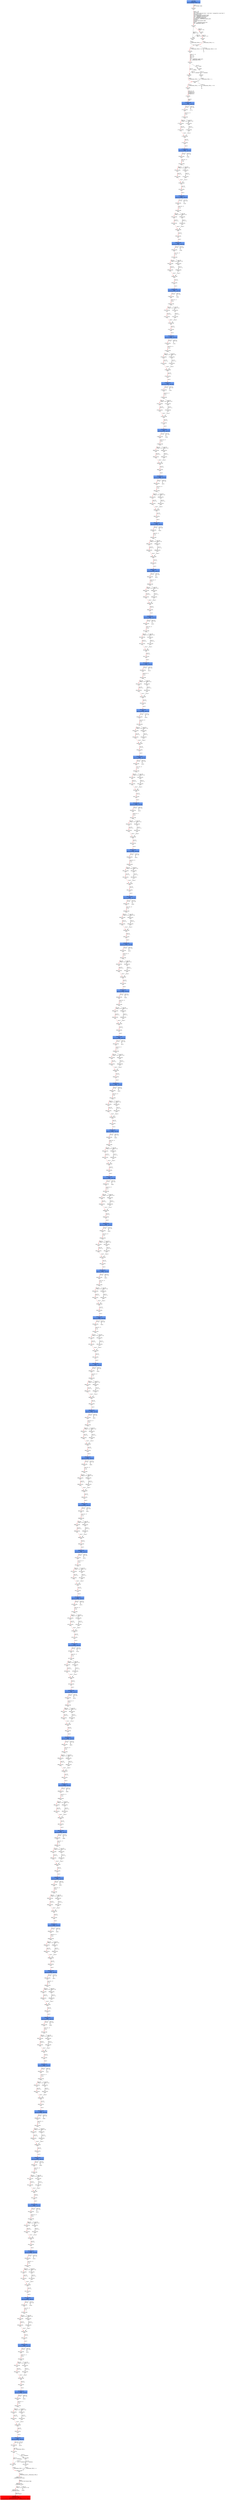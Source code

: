 digraph ARG {
node [style="filled" shape="box" color="white"]
0 [fillcolor="cornflowerblue" label="0 @ N20\nmain entry\nAbstractionState: ABS0: true\n" id="0"]
44 [label="44 @ N61\nmain\n" id="44"]
45 [label="45 @ N24\nmain\n" id="45"]
50 [label="50 @ N26\nmain\n" id="50"]
53 [label="53 @ N28\nmain\n" id="53"]
54 [label="54 @ N29\nmain\n" id="54"]
56 [label="56 @ N35\nmain\n" id="56"]
61 [label="61 @ N38\nmain\n" id="61"]
64 [label="64 @ N39\nmain\n" id="64"]
65 [label="65 @ N40\nmain\n" id="65"]
67 [label="67 @ N43\nmain\n" id="67"]
37769 [fillcolor="cornflowerblue" label="37769 @ N44\nmain\nAbstractionState: ABS2553\n" id="37769"]
37770 [label="37770 @ N45\nmain\n" id="37770"]
37789 [label="37789 @ N48\nmain\n" id="37789"]
37791 [label="37791 @ N50\nmain\n" id="37791"]
37792 [label="37792 @ N52\nmain\n" id="37792"]
37796 [label="37796 @ N49\nmain\n" id="37796"]
37797 [label="37797 @ N54\nmain\n" id="37797"]
37799 [fillcolor="cornflowerblue" label="37799 @ N44\nmain\nAbstractionState: ABS2555\n" id="37799"]
37800 [label="37800 @ N45\nmain\n" id="37800"]
37819 [label="37819 @ N48\nmain\n" id="37819"]
37821 [label="37821 @ N50\nmain\n" id="37821"]
37822 [label="37822 @ N52\nmain\n" id="37822"]
37826 [label="37826 @ N49\nmain\n" id="37826"]
37827 [label="37827 @ N54\nmain\n" id="37827"]
37829 [fillcolor="cornflowerblue" label="37829 @ N44\nmain\nAbstractionState: ABS2557\n" id="37829"]
37830 [label="37830 @ N45\nmain\n" id="37830"]
37849 [label="37849 @ N48\nmain\n" id="37849"]
37851 [label="37851 @ N50\nmain\n" id="37851"]
37852 [label="37852 @ N52\nmain\n" id="37852"]
37856 [label="37856 @ N49\nmain\n" id="37856"]
37857 [label="37857 @ N54\nmain\n" id="37857"]
37859 [fillcolor="cornflowerblue" label="37859 @ N44\nmain\nAbstractionState: ABS2559\n" id="37859"]
37860 [label="37860 @ N45\nmain\n" id="37860"]
37879 [label="37879 @ N48\nmain\n" id="37879"]
37881 [label="37881 @ N50\nmain\n" id="37881"]
37882 [label="37882 @ N52\nmain\n" id="37882"]
37886 [label="37886 @ N49\nmain\n" id="37886"]
37887 [label="37887 @ N54\nmain\n" id="37887"]
37889 [fillcolor="cornflowerblue" label="37889 @ N44\nmain\nAbstractionState: ABS2561\n" id="37889"]
37890 [label="37890 @ N45\nmain\n" id="37890"]
37909 [label="37909 @ N48\nmain\n" id="37909"]
37911 [label="37911 @ N50\nmain\n" id="37911"]
37912 [label="37912 @ N52\nmain\n" id="37912"]
37916 [label="37916 @ N49\nmain\n" id="37916"]
37917 [label="37917 @ N54\nmain\n" id="37917"]
37919 [fillcolor="cornflowerblue" label="37919 @ N44\nmain\nAbstractionState: ABS2563\n" id="37919"]
37920 [label="37920 @ N45\nmain\n" id="37920"]
37939 [label="37939 @ N48\nmain\n" id="37939"]
37941 [label="37941 @ N50\nmain\n" id="37941"]
37942 [label="37942 @ N52\nmain\n" id="37942"]
37946 [label="37946 @ N49\nmain\n" id="37946"]
37947 [label="37947 @ N54\nmain\n" id="37947"]
37949 [fillcolor="cornflowerblue" label="37949 @ N44\nmain\nAbstractionState: ABS2565\n" id="37949"]
37950 [label="37950 @ N45\nmain\n" id="37950"]
37969 [label="37969 @ N48\nmain\n" id="37969"]
37971 [label="37971 @ N50\nmain\n" id="37971"]
37972 [label="37972 @ N52\nmain\n" id="37972"]
37976 [label="37976 @ N49\nmain\n" id="37976"]
37977 [label="37977 @ N54\nmain\n" id="37977"]
37979 [fillcolor="cornflowerblue" label="37979 @ N44\nmain\nAbstractionState: ABS2567\n" id="37979"]
37980 [label="37980 @ N45\nmain\n" id="37980"]
37999 [label="37999 @ N48\nmain\n" id="37999"]
38001 [label="38001 @ N50\nmain\n" id="38001"]
38002 [label="38002 @ N52\nmain\n" id="38002"]
38006 [label="38006 @ N49\nmain\n" id="38006"]
38007 [label="38007 @ N54\nmain\n" id="38007"]
38009 [fillcolor="cornflowerblue" label="38009 @ N44\nmain\nAbstractionState: ABS2569\n" id="38009"]
38010 [label="38010 @ N45\nmain\n" id="38010"]
38029 [label="38029 @ N48\nmain\n" id="38029"]
38031 [label="38031 @ N50\nmain\n" id="38031"]
38032 [label="38032 @ N52\nmain\n" id="38032"]
38036 [label="38036 @ N49\nmain\n" id="38036"]
38037 [label="38037 @ N54\nmain\n" id="38037"]
38039 [fillcolor="cornflowerblue" label="38039 @ N44\nmain\nAbstractionState: ABS2571\n" id="38039"]
38040 [label="38040 @ N45\nmain\n" id="38040"]
38059 [label="38059 @ N48\nmain\n" id="38059"]
38061 [label="38061 @ N50\nmain\n" id="38061"]
38062 [label="38062 @ N52\nmain\n" id="38062"]
38066 [label="38066 @ N49\nmain\n" id="38066"]
38067 [label="38067 @ N54\nmain\n" id="38067"]
38069 [fillcolor="cornflowerblue" label="38069 @ N44\nmain\nAbstractionState: ABS2573\n" id="38069"]
38070 [label="38070 @ N45\nmain\n" id="38070"]
38089 [label="38089 @ N48\nmain\n" id="38089"]
38091 [label="38091 @ N50\nmain\n" id="38091"]
38092 [label="38092 @ N52\nmain\n" id="38092"]
38096 [label="38096 @ N49\nmain\n" id="38096"]
38097 [label="38097 @ N54\nmain\n" id="38097"]
38099 [fillcolor="cornflowerblue" label="38099 @ N44\nmain\nAbstractionState: ABS2575\n" id="38099"]
38100 [label="38100 @ N45\nmain\n" id="38100"]
38119 [label="38119 @ N48\nmain\n" id="38119"]
38121 [label="38121 @ N50\nmain\n" id="38121"]
38122 [label="38122 @ N52\nmain\n" id="38122"]
38126 [label="38126 @ N49\nmain\n" id="38126"]
38127 [label="38127 @ N54\nmain\n" id="38127"]
38129 [fillcolor="cornflowerblue" label="38129 @ N44\nmain\nAbstractionState: ABS2577\n" id="38129"]
38130 [label="38130 @ N45\nmain\n" id="38130"]
38149 [label="38149 @ N48\nmain\n" id="38149"]
38151 [label="38151 @ N50\nmain\n" id="38151"]
38152 [label="38152 @ N52\nmain\n" id="38152"]
38156 [label="38156 @ N49\nmain\n" id="38156"]
38157 [label="38157 @ N54\nmain\n" id="38157"]
38159 [fillcolor="cornflowerblue" label="38159 @ N44\nmain\nAbstractionState: ABS2579\n" id="38159"]
38160 [label="38160 @ N45\nmain\n" id="38160"]
38179 [label="38179 @ N48\nmain\n" id="38179"]
38181 [label="38181 @ N50\nmain\n" id="38181"]
38182 [label="38182 @ N52\nmain\n" id="38182"]
38186 [label="38186 @ N49\nmain\n" id="38186"]
38187 [label="38187 @ N54\nmain\n" id="38187"]
38189 [fillcolor="cornflowerblue" label="38189 @ N44\nmain\nAbstractionState: ABS2581\n" id="38189"]
38190 [label="38190 @ N45\nmain\n" id="38190"]
38209 [label="38209 @ N48\nmain\n" id="38209"]
38211 [label="38211 @ N50\nmain\n" id="38211"]
38212 [label="38212 @ N52\nmain\n" id="38212"]
38216 [label="38216 @ N49\nmain\n" id="38216"]
38217 [label="38217 @ N54\nmain\n" id="38217"]
38219 [fillcolor="cornflowerblue" label="38219 @ N44\nmain\nAbstractionState: ABS2583\n" id="38219"]
38220 [label="38220 @ N45\nmain\n" id="38220"]
38239 [label="38239 @ N48\nmain\n" id="38239"]
38241 [label="38241 @ N50\nmain\n" id="38241"]
38242 [label="38242 @ N52\nmain\n" id="38242"]
38246 [label="38246 @ N49\nmain\n" id="38246"]
38247 [label="38247 @ N54\nmain\n" id="38247"]
38249 [fillcolor="cornflowerblue" label="38249 @ N44\nmain\nAbstractionState: ABS2585\n" id="38249"]
38250 [label="38250 @ N45\nmain\n" id="38250"]
38269 [label="38269 @ N48\nmain\n" id="38269"]
38271 [label="38271 @ N50\nmain\n" id="38271"]
38272 [label="38272 @ N52\nmain\n" id="38272"]
38276 [label="38276 @ N49\nmain\n" id="38276"]
38277 [label="38277 @ N54\nmain\n" id="38277"]
38279 [fillcolor="cornflowerblue" label="38279 @ N44\nmain\nAbstractionState: ABS2587\n" id="38279"]
38280 [label="38280 @ N45\nmain\n" id="38280"]
38299 [label="38299 @ N48\nmain\n" id="38299"]
38301 [label="38301 @ N50\nmain\n" id="38301"]
38302 [label="38302 @ N52\nmain\n" id="38302"]
38306 [label="38306 @ N49\nmain\n" id="38306"]
38307 [label="38307 @ N54\nmain\n" id="38307"]
38309 [fillcolor="cornflowerblue" label="38309 @ N44\nmain\nAbstractionState: ABS2589\n" id="38309"]
38310 [label="38310 @ N45\nmain\n" id="38310"]
38329 [label="38329 @ N48\nmain\n" id="38329"]
38331 [label="38331 @ N50\nmain\n" id="38331"]
38332 [label="38332 @ N52\nmain\n" id="38332"]
38336 [label="38336 @ N49\nmain\n" id="38336"]
38337 [label="38337 @ N54\nmain\n" id="38337"]
38339 [fillcolor="cornflowerblue" label="38339 @ N44\nmain\nAbstractionState: ABS2591\n" id="38339"]
38340 [label="38340 @ N45\nmain\n" id="38340"]
38359 [label="38359 @ N48\nmain\n" id="38359"]
38361 [label="38361 @ N50\nmain\n" id="38361"]
38362 [label="38362 @ N52\nmain\n" id="38362"]
38366 [label="38366 @ N49\nmain\n" id="38366"]
38367 [label="38367 @ N54\nmain\n" id="38367"]
38369 [fillcolor="cornflowerblue" label="38369 @ N44\nmain\nAbstractionState: ABS2593\n" id="38369"]
38370 [label="38370 @ N45\nmain\n" id="38370"]
38389 [label="38389 @ N48\nmain\n" id="38389"]
38391 [label="38391 @ N50\nmain\n" id="38391"]
38392 [label="38392 @ N52\nmain\n" id="38392"]
38396 [label="38396 @ N49\nmain\n" id="38396"]
38397 [label="38397 @ N54\nmain\n" id="38397"]
38399 [fillcolor="cornflowerblue" label="38399 @ N44\nmain\nAbstractionState: ABS2595\n" id="38399"]
38400 [label="38400 @ N45\nmain\n" id="38400"]
38419 [label="38419 @ N48\nmain\n" id="38419"]
38421 [label="38421 @ N50\nmain\n" id="38421"]
38422 [label="38422 @ N52\nmain\n" id="38422"]
38426 [label="38426 @ N49\nmain\n" id="38426"]
38427 [label="38427 @ N54\nmain\n" id="38427"]
38429 [fillcolor="cornflowerblue" label="38429 @ N44\nmain\nAbstractionState: ABS2597\n" id="38429"]
38430 [label="38430 @ N45\nmain\n" id="38430"]
38449 [label="38449 @ N48\nmain\n" id="38449"]
38451 [label="38451 @ N50\nmain\n" id="38451"]
38452 [label="38452 @ N52\nmain\n" id="38452"]
38456 [label="38456 @ N49\nmain\n" id="38456"]
38457 [label="38457 @ N54\nmain\n" id="38457"]
38459 [fillcolor="cornflowerblue" label="38459 @ N44\nmain\nAbstractionState: ABS2599\n" id="38459"]
38460 [label="38460 @ N45\nmain\n" id="38460"]
38479 [label="38479 @ N48\nmain\n" id="38479"]
38481 [label="38481 @ N50\nmain\n" id="38481"]
38482 [label="38482 @ N52\nmain\n" id="38482"]
38486 [label="38486 @ N49\nmain\n" id="38486"]
38487 [label="38487 @ N54\nmain\n" id="38487"]
38489 [fillcolor="cornflowerblue" label="38489 @ N44\nmain\nAbstractionState: ABS2601\n" id="38489"]
38490 [label="38490 @ N45\nmain\n" id="38490"]
38509 [label="38509 @ N48\nmain\n" id="38509"]
38511 [label="38511 @ N50\nmain\n" id="38511"]
38512 [label="38512 @ N52\nmain\n" id="38512"]
38516 [label="38516 @ N49\nmain\n" id="38516"]
38517 [label="38517 @ N54\nmain\n" id="38517"]
38519 [fillcolor="cornflowerblue" label="38519 @ N44\nmain\nAbstractionState: ABS2603\n" id="38519"]
38520 [label="38520 @ N45\nmain\n" id="38520"]
38539 [label="38539 @ N48\nmain\n" id="38539"]
38541 [label="38541 @ N50\nmain\n" id="38541"]
38542 [label="38542 @ N52\nmain\n" id="38542"]
38546 [label="38546 @ N49\nmain\n" id="38546"]
38547 [label="38547 @ N54\nmain\n" id="38547"]
38549 [fillcolor="cornflowerblue" label="38549 @ N44\nmain\nAbstractionState: ABS2605\n" id="38549"]
38550 [label="38550 @ N45\nmain\n" id="38550"]
38569 [label="38569 @ N48\nmain\n" id="38569"]
38571 [label="38571 @ N50\nmain\n" id="38571"]
38572 [label="38572 @ N52\nmain\n" id="38572"]
38576 [label="38576 @ N49\nmain\n" id="38576"]
38577 [label="38577 @ N54\nmain\n" id="38577"]
38579 [fillcolor="cornflowerblue" label="38579 @ N44\nmain\nAbstractionState: ABS2607\n" id="38579"]
38580 [label="38580 @ N45\nmain\n" id="38580"]
38599 [label="38599 @ N48\nmain\n" id="38599"]
38601 [label="38601 @ N50\nmain\n" id="38601"]
38602 [label="38602 @ N52\nmain\n" id="38602"]
38606 [label="38606 @ N49\nmain\n" id="38606"]
38607 [label="38607 @ N54\nmain\n" id="38607"]
38609 [fillcolor="cornflowerblue" label="38609 @ N44\nmain\nAbstractionState: ABS2609\n" id="38609"]
38610 [label="38610 @ N45\nmain\n" id="38610"]
38629 [label="38629 @ N48\nmain\n" id="38629"]
38631 [label="38631 @ N50\nmain\n" id="38631"]
38632 [label="38632 @ N52\nmain\n" id="38632"]
38636 [label="38636 @ N49\nmain\n" id="38636"]
38637 [label="38637 @ N54\nmain\n" id="38637"]
38639 [fillcolor="cornflowerblue" label="38639 @ N44\nmain\nAbstractionState: ABS2611\n" id="38639"]
38640 [label="38640 @ N45\nmain\n" id="38640"]
38659 [label="38659 @ N48\nmain\n" id="38659"]
38661 [label="38661 @ N50\nmain\n" id="38661"]
38662 [label="38662 @ N52\nmain\n" id="38662"]
38666 [label="38666 @ N49\nmain\n" id="38666"]
38667 [label="38667 @ N54\nmain\n" id="38667"]
38669 [fillcolor="cornflowerblue" label="38669 @ N44\nmain\nAbstractionState: ABS2613\n" id="38669"]
38670 [label="38670 @ N45\nmain\n" id="38670"]
38689 [label="38689 @ N48\nmain\n" id="38689"]
38691 [label="38691 @ N50\nmain\n" id="38691"]
38692 [label="38692 @ N52\nmain\n" id="38692"]
38696 [label="38696 @ N49\nmain\n" id="38696"]
38697 [label="38697 @ N54\nmain\n" id="38697"]
38699 [fillcolor="cornflowerblue" label="38699 @ N44\nmain\nAbstractionState: ABS2615\n" id="38699"]
38700 [label="38700 @ N45\nmain\n" id="38700"]
38719 [label="38719 @ N48\nmain\n" id="38719"]
38721 [label="38721 @ N50\nmain\n" id="38721"]
38722 [label="38722 @ N52\nmain\n" id="38722"]
38726 [label="38726 @ N49\nmain\n" id="38726"]
38727 [label="38727 @ N54\nmain\n" id="38727"]
38729 [fillcolor="cornflowerblue" label="38729 @ N44\nmain\nAbstractionState: ABS2617\n" id="38729"]
38730 [label="38730 @ N45\nmain\n" id="38730"]
38749 [label="38749 @ N48\nmain\n" id="38749"]
38751 [label="38751 @ N50\nmain\n" id="38751"]
38752 [label="38752 @ N52\nmain\n" id="38752"]
38756 [label="38756 @ N49\nmain\n" id="38756"]
38757 [label="38757 @ N54\nmain\n" id="38757"]
38759 [fillcolor="cornflowerblue" label="38759 @ N44\nmain\nAbstractionState: ABS2619\n" id="38759"]
38760 [label="38760 @ N45\nmain\n" id="38760"]
38779 [label="38779 @ N48\nmain\n" id="38779"]
38781 [label="38781 @ N50\nmain\n" id="38781"]
38782 [label="38782 @ N52\nmain\n" id="38782"]
38786 [label="38786 @ N49\nmain\n" id="38786"]
38787 [label="38787 @ N54\nmain\n" id="38787"]
38789 [fillcolor="cornflowerblue" label="38789 @ N44\nmain\nAbstractionState: ABS2621\n" id="38789"]
38790 [label="38790 @ N45\nmain\n" id="38790"]
38809 [label="38809 @ N48\nmain\n" id="38809"]
38811 [label="38811 @ N50\nmain\n" id="38811"]
38812 [label="38812 @ N52\nmain\n" id="38812"]
38816 [label="38816 @ N49\nmain\n" id="38816"]
38817 [label="38817 @ N54\nmain\n" id="38817"]
38819 [fillcolor="cornflowerblue" label="38819 @ N44\nmain\nAbstractionState: ABS2623\n" id="38819"]
38820 [label="38820 @ N45\nmain\n" id="38820"]
38839 [label="38839 @ N48\nmain\n" id="38839"]
38841 [label="38841 @ N50\nmain\n" id="38841"]
38842 [label="38842 @ N52\nmain\n" id="38842"]
38846 [label="38846 @ N49\nmain\n" id="38846"]
38847 [label="38847 @ N54\nmain\n" id="38847"]
38849 [fillcolor="cornflowerblue" label="38849 @ N44\nmain\nAbstractionState: ABS2625\n" id="38849"]
38850 [label="38850 @ N45\nmain\n" id="38850"]
38869 [label="38869 @ N48\nmain\n" id="38869"]
38871 [label="38871 @ N50\nmain\n" id="38871"]
38872 [label="38872 @ N52\nmain\n" id="38872"]
38876 [label="38876 @ N49\nmain\n" id="38876"]
38877 [label="38877 @ N54\nmain\n" id="38877"]
38879 [fillcolor="cornflowerblue" label="38879 @ N44\nmain\nAbstractionState: ABS2627\n" id="38879"]
38880 [label="38880 @ N45\nmain\n" id="38880"]
38899 [label="38899 @ N48\nmain\n" id="38899"]
38901 [label="38901 @ N50\nmain\n" id="38901"]
38902 [label="38902 @ N52\nmain\n" id="38902"]
38906 [label="38906 @ N49\nmain\n" id="38906"]
38907 [label="38907 @ N54\nmain\n" id="38907"]
38909 [fillcolor="cornflowerblue" label="38909 @ N44\nmain\nAbstractionState: ABS2629\n" id="38909"]
38910 [label="38910 @ N45\nmain\n" id="38910"]
38929 [label="38929 @ N48\nmain\n" id="38929"]
38931 [label="38931 @ N50\nmain\n" id="38931"]
38932 [label="38932 @ N52\nmain\n" id="38932"]
38936 [label="38936 @ N49\nmain\n" id="38936"]
38937 [label="38937 @ N54\nmain\n" id="38937"]
38939 [fillcolor="cornflowerblue" label="38939 @ N44\nmain\nAbstractionState: ABS2631\n" id="38939"]
38940 [label="38940 @ N45\nmain\n" id="38940"]
38959 [label="38959 @ N48\nmain\n" id="38959"]
38961 [label="38961 @ N50\nmain\n" id="38961"]
38962 [label="38962 @ N52\nmain\n" id="38962"]
38966 [label="38966 @ N49\nmain\n" id="38966"]
38967 [label="38967 @ N54\nmain\n" id="38967"]
38969 [fillcolor="cornflowerblue" label="38969 @ N44\nmain\nAbstractionState: ABS2633\n" id="38969"]
38970 [label="38970 @ N45\nmain\n" id="38970"]
38989 [label="38989 @ N48\nmain\n" id="38989"]
38991 [label="38991 @ N50\nmain\n" id="38991"]
38992 [label="38992 @ N52\nmain\n" id="38992"]
38996 [label="38996 @ N49\nmain\n" id="38996"]
38997 [label="38997 @ N54\nmain\n" id="38997"]
38999 [fillcolor="cornflowerblue" label="38999 @ N44\nmain\nAbstractionState: ABS2635\n" id="38999"]
39000 [label="39000 @ N45\nmain\n" id="39000"]
39019 [label="39019 @ N48\nmain\n" id="39019"]
39021 [label="39021 @ N50\nmain\n" id="39021"]
39022 [label="39022 @ N52\nmain\n" id="39022"]
39026 [label="39026 @ N49\nmain\n" id="39026"]
39027 [label="39027 @ N54\nmain\n" id="39027"]
39029 [fillcolor="cornflowerblue" label="39029 @ N44\nmain\nAbstractionState: ABS2637\n" id="39029"]
39030 [label="39030 @ N45\nmain\n" id="39030"]
39049 [label="39049 @ N48\nmain\n" id="39049"]
39051 [label="39051 @ N50\nmain\n" id="39051"]
39052 [label="39052 @ N52\nmain\n" id="39052"]
39056 [label="39056 @ N49\nmain\n" id="39056"]
39057 [label="39057 @ N54\nmain\n" id="39057"]
39059 [fillcolor="cornflowerblue" label="39059 @ N44\nmain\nAbstractionState: ABS2639\n" id="39059"]
39060 [label="39060 @ N45\nmain\n" id="39060"]
39079 [label="39079 @ N48\nmain\n" id="39079"]
39081 [label="39081 @ N50\nmain\n" id="39081"]
39082 [label="39082 @ N52\nmain\n" id="39082"]
39086 [label="39086 @ N49\nmain\n" id="39086"]
39087 [label="39087 @ N54\nmain\n" id="39087"]
39089 [fillcolor="cornflowerblue" label="39089 @ N44\nmain\nAbstractionState: ABS2641\n" id="39089"]
39090 [label="39090 @ N45\nmain\n" id="39090"]
39109 [label="39109 @ N48\nmain\n" id="39109"]
39111 [label="39111 @ N50\nmain\n" id="39111"]
39112 [label="39112 @ N52\nmain\n" id="39112"]
39116 [label="39116 @ N49\nmain\n" id="39116"]
39117 [label="39117 @ N54\nmain\n" id="39117"]
39119 [fillcolor="cornflowerblue" label="39119 @ N44\nmain\nAbstractionState: ABS2643\n" id="39119"]
39120 [label="39120 @ N45\nmain\n" id="39120"]
39139 [label="39139 @ N48\nmain\n" id="39139"]
39141 [label="39141 @ N50\nmain\n" id="39141"]
39142 [label="39142 @ N52\nmain\n" id="39142"]
39146 [label="39146 @ N49\nmain\n" id="39146"]
39147 [label="39147 @ N54\nmain\n" id="39147"]
39149 [fillcolor="cornflowerblue" label="39149 @ N44\nmain\nAbstractionState: ABS2645\n" id="39149"]
39150 [label="39150 @ N45\nmain\n" id="39150"]
39169 [label="39169 @ N48\nmain\n" id="39169"]
39171 [label="39171 @ N50\nmain\n" id="39171"]
39172 [label="39172 @ N52\nmain\n" id="39172"]
39176 [label="39176 @ N49\nmain\n" id="39176"]
39177 [label="39177 @ N54\nmain\n" id="39177"]
39179 [fillcolor="cornflowerblue" label="39179 @ N44\nmain\nAbstractionState: ABS2647\n" id="39179"]
39180 [label="39180 @ N45\nmain\n" id="39180"]
39199 [label="39199 @ N48\nmain\n" id="39199"]
39201 [label="39201 @ N50\nmain\n" id="39201"]
39202 [label="39202 @ N52\nmain\n" id="39202"]
39206 [label="39206 @ N49\nmain\n" id="39206"]
39207 [label="39207 @ N54\nmain\n" id="39207"]
39209 [fillcolor="cornflowerblue" label="39209 @ N44\nmain\nAbstractionState: ABS2649\n" id="39209"]
39210 [label="39210 @ N45\nmain\n" id="39210"]
39229 [label="39229 @ N48\nmain\n" id="39229"]
39231 [label="39231 @ N50\nmain\n" id="39231"]
39232 [label="39232 @ N52\nmain\n" id="39232"]
39236 [label="39236 @ N49\nmain\n" id="39236"]
39237 [label="39237 @ N54\nmain\n" id="39237"]
39239 [fillcolor="cornflowerblue" label="39239 @ N44\nmain\nAbstractionState: ABS2651\n" id="39239"]
39240 [label="39240 @ N45\nmain\n" id="39240"]
39259 [label="39259 @ N48\nmain\n" id="39259"]
39261 [label="39261 @ N50\nmain\n" id="39261"]
39262 [label="39262 @ N52\nmain\n" id="39262"]
39266 [label="39266 @ N49\nmain\n" id="39266"]
39267 [label="39267 @ N54\nmain\n" id="39267"]
39269 [fillcolor="cornflowerblue" label="39269 @ N44\nmain\nAbstractionState: ABS2653\n" id="39269"]
39271 [label="39271 @ N46\nmain\n" id="39271"]
39272 [label="39272 @ N55\nmain\n" id="39272"]
39277 [label="39277 @ N58\nmain\n" id="39277"]
39280 [label="39280 @ N59\nmain\n" id="39280"]
39281 [label="39281 @ N11\n__VERIFIER_assert entry\n" id="39281"]
39282 [label="39282 @ N12\n__VERIFIER_assert\n" id="39282"]
39283 [label="39283 @ N14\n__VERIFIER_assert\n" id="39283"]
39286 [fillcolor="red" label="39286 @ N15\n__VERIFIER_assert\nAbstractionState: ABS2654\n AutomatonState: ErrorLabelAutomaton: _predefinedState_ERROR\n" id="39286"]
39273 [label="39273 @ N56\nmain\n" id="39273"]
39275 [label="39275 @ N57\nmain\n" id="39275"]
39260 [label="39260 @ N51\nmain\n" id="39260"]
39264 [label="39264 @ N53\nmain\n" id="39264"]
39230 [label="39230 @ N51\nmain\n" id="39230"]
39234 [label="39234 @ N53\nmain\n" id="39234"]
39200 [label="39200 @ N51\nmain\n" id="39200"]
39204 [label="39204 @ N53\nmain\n" id="39204"]
39170 [label="39170 @ N51\nmain\n" id="39170"]
39174 [label="39174 @ N53\nmain\n" id="39174"]
39140 [label="39140 @ N51\nmain\n" id="39140"]
39144 [label="39144 @ N53\nmain\n" id="39144"]
39110 [label="39110 @ N51\nmain\n" id="39110"]
39114 [label="39114 @ N53\nmain\n" id="39114"]
39080 [label="39080 @ N51\nmain\n" id="39080"]
39084 [label="39084 @ N53\nmain\n" id="39084"]
39050 [label="39050 @ N51\nmain\n" id="39050"]
39054 [label="39054 @ N53\nmain\n" id="39054"]
39020 [label="39020 @ N51\nmain\n" id="39020"]
39024 [label="39024 @ N53\nmain\n" id="39024"]
38990 [label="38990 @ N51\nmain\n" id="38990"]
38994 [label="38994 @ N53\nmain\n" id="38994"]
38960 [label="38960 @ N51\nmain\n" id="38960"]
38964 [label="38964 @ N53\nmain\n" id="38964"]
38930 [label="38930 @ N51\nmain\n" id="38930"]
38934 [label="38934 @ N53\nmain\n" id="38934"]
38900 [label="38900 @ N51\nmain\n" id="38900"]
38904 [label="38904 @ N53\nmain\n" id="38904"]
38870 [label="38870 @ N51\nmain\n" id="38870"]
38874 [label="38874 @ N53\nmain\n" id="38874"]
38840 [label="38840 @ N51\nmain\n" id="38840"]
38844 [label="38844 @ N53\nmain\n" id="38844"]
38810 [label="38810 @ N51\nmain\n" id="38810"]
38814 [label="38814 @ N53\nmain\n" id="38814"]
38780 [label="38780 @ N51\nmain\n" id="38780"]
38784 [label="38784 @ N53\nmain\n" id="38784"]
38750 [label="38750 @ N51\nmain\n" id="38750"]
38754 [label="38754 @ N53\nmain\n" id="38754"]
38720 [label="38720 @ N51\nmain\n" id="38720"]
38724 [label="38724 @ N53\nmain\n" id="38724"]
38690 [label="38690 @ N51\nmain\n" id="38690"]
38694 [label="38694 @ N53\nmain\n" id="38694"]
38660 [label="38660 @ N51\nmain\n" id="38660"]
38664 [label="38664 @ N53\nmain\n" id="38664"]
38630 [label="38630 @ N51\nmain\n" id="38630"]
38634 [label="38634 @ N53\nmain\n" id="38634"]
38600 [label="38600 @ N51\nmain\n" id="38600"]
38604 [label="38604 @ N53\nmain\n" id="38604"]
38570 [label="38570 @ N51\nmain\n" id="38570"]
38574 [label="38574 @ N53\nmain\n" id="38574"]
38540 [label="38540 @ N51\nmain\n" id="38540"]
38544 [label="38544 @ N53\nmain\n" id="38544"]
38510 [label="38510 @ N51\nmain\n" id="38510"]
38514 [label="38514 @ N53\nmain\n" id="38514"]
38480 [label="38480 @ N51\nmain\n" id="38480"]
38484 [label="38484 @ N53\nmain\n" id="38484"]
38450 [label="38450 @ N51\nmain\n" id="38450"]
38454 [label="38454 @ N53\nmain\n" id="38454"]
38420 [label="38420 @ N51\nmain\n" id="38420"]
38424 [label="38424 @ N53\nmain\n" id="38424"]
38390 [label="38390 @ N51\nmain\n" id="38390"]
38394 [label="38394 @ N53\nmain\n" id="38394"]
38360 [label="38360 @ N51\nmain\n" id="38360"]
38364 [label="38364 @ N53\nmain\n" id="38364"]
38330 [label="38330 @ N51\nmain\n" id="38330"]
38334 [label="38334 @ N53\nmain\n" id="38334"]
38300 [label="38300 @ N51\nmain\n" id="38300"]
38304 [label="38304 @ N53\nmain\n" id="38304"]
38270 [label="38270 @ N51\nmain\n" id="38270"]
38274 [label="38274 @ N53\nmain\n" id="38274"]
38240 [label="38240 @ N51\nmain\n" id="38240"]
38244 [label="38244 @ N53\nmain\n" id="38244"]
38210 [label="38210 @ N51\nmain\n" id="38210"]
38214 [label="38214 @ N53\nmain\n" id="38214"]
38180 [label="38180 @ N51\nmain\n" id="38180"]
38184 [label="38184 @ N53\nmain\n" id="38184"]
38150 [label="38150 @ N51\nmain\n" id="38150"]
38154 [label="38154 @ N53\nmain\n" id="38154"]
38120 [label="38120 @ N51\nmain\n" id="38120"]
38124 [label="38124 @ N53\nmain\n" id="38124"]
38090 [label="38090 @ N51\nmain\n" id="38090"]
38094 [label="38094 @ N53\nmain\n" id="38094"]
38060 [label="38060 @ N51\nmain\n" id="38060"]
38064 [label="38064 @ N53\nmain\n" id="38064"]
38030 [label="38030 @ N51\nmain\n" id="38030"]
38034 [label="38034 @ N53\nmain\n" id="38034"]
38000 [label="38000 @ N51\nmain\n" id="38000"]
38004 [label="38004 @ N53\nmain\n" id="38004"]
37970 [label="37970 @ N51\nmain\n" id="37970"]
37974 [label="37974 @ N53\nmain\n" id="37974"]
37940 [label="37940 @ N51\nmain\n" id="37940"]
37944 [label="37944 @ N53\nmain\n" id="37944"]
37910 [label="37910 @ N51\nmain\n" id="37910"]
37914 [label="37914 @ N53\nmain\n" id="37914"]
37880 [label="37880 @ N51\nmain\n" id="37880"]
37884 [label="37884 @ N53\nmain\n" id="37884"]
37850 [label="37850 @ N51\nmain\n" id="37850"]
37854 [label="37854 @ N53\nmain\n" id="37854"]
37820 [label="37820 @ N51\nmain\n" id="37820"]
37824 [label="37824 @ N53\nmain\n" id="37824"]
37790 [label="37790 @ N51\nmain\n" id="37790"]
37794 [label="37794 @ N53\nmain\n" id="37794"]
57 [label="57 @ N36\nmain\n" id="57"]
59 [label="59 @ N37\nmain\n" id="59"]
47 [label="47 @ N25\nmain\n" id="47"]
49 [label="49 @ N27\nmain\n" id="49"]
0 -> 44 [color="red" label="Line 0: \lINIT GLOBAL VARS\l" id="0 -> 44"]
44 -> 45 [color="red" label="Lines 7 - 26: \lvoid abort();\lvoid __assert_fail(const char *, const char *, unsigned int, const char *);\lvoid reach_error();\lvoid assume_abort_if_not(int cond);\lvoid __VERIFIER_assert(int cond);\lvoid __VERIFIER_assume(int);\lint __VERIFIER_nondet_int();\lunsigned int __VERIFIER_nondet_uint();\lint main();\lFunction start dummy edge\lint flag;\lflag = __VERIFIER_nondet_int();\lint __CPAchecker_TMP_0;\l" id="44 -> 45"]
45 -> 47 [color="red" label="Line 26: \l[!(flag == 0)]\l" id="45 -> 47"]
45 -> 50 [label="Line 26: \l[flag == 0]\l" id="45 -> 50"]
50 -> 53 [label="Line 0: \l__CPAchecker_TMP_0 = 1;\l" id="50 -> 53"]
53 -> 54 [color="red" label="Line 26: \l[__CPAchecker_TMP_0 != 0]\l" id="53 -> 54"]
53 -> 55 [label="Line 26: \l[!(__CPAchecker_TMP_0 != 0)]\l" id="53 -> 55"]
54 -> 56 [color="red" label="Lines 27 - 31: \lint i = 0;\lint x = 0;\lint y = 0;\lint n;\ln = __VERIFIER_nondet_int();\lint __CPAchecker_TMP_1;\l" id="54 -> 56"]
56 -> 57 [label="Line 31: \l[n >= 1000]\l" id="56 -> 57"]
56 -> 61 [color="red" label="Line 31: \l[!(n >= 1000)]\l" id="56 -> 61"]
61 -> 64 [color="red" label="Line 0: \l__CPAchecker_TMP_1 = 0;\l" id="61 -> 64"]
64 -> 65 [color="red" label="Line 31: \l[__CPAchecker_TMP_1 != 0]\l" id="64 -> 65"]
64 -> 66 [label="Line 31: \l[!(__CPAchecker_TMP_1 != 0)]\l" id="64 -> 66"]
65 -> 67 [color="red" label="Lines 33 - 33: \lunsigned int a;\lunsigned int b;\lunsigned int r;\l" id="65 -> 67"]
67 -> 37769 [color="red" label="Line 35: \lwhile\l" id="67 -> 37769"]
37769 -> 37770 [color="red" label="Line 35: \l[i < n]\l" id="37769 -> 37770"]
37769 -> 37771 [label="Line 35: \l[!(i < n)]\l" id="37769 -> 37771"]
37770 -> 37789 [color="red" label="Lines 36 - 37: \lx = x;\ly = y;\l" id="37770 -> 37789"]
37789 -> 37790 [label="Line 38: \l[flag == 0]\l" id="37789 -> 37790"]
37789 -> 37791 [color="red" label="Line 38: \l[!(flag == 0)]\l" id="37789 -> 37791"]
37791 -> 37792 [color="red" label="Line 39: \lx = x + 3;\l" id="37791 -> 37792"]
37792 -> 37796 [color="red" label="Line 0: \l\l" id="37792 -> 37796"]
37796 -> 37797 [color="red" label="Line 43: \li = i + 1;\l" id="37796 -> 37797"]
37797 -> 37799 [color="red" label="Line 0: \l\l" id="37797 -> 37799"]
37799 -> 37800 [color="red" label="Line 35: \l[i < n]\l" id="37799 -> 37800"]
37799 -> 37801 [label="Line 35: \l[!(i < n)]\l" id="37799 -> 37801"]
37800 -> 37819 [color="red" label="Lines 36 - 37: \lx = x;\ly = y;\l" id="37800 -> 37819"]
37819 -> 37820 [label="Line 38: \l[flag == 0]\l" id="37819 -> 37820"]
37819 -> 37821 [color="red" label="Line 38: \l[!(flag == 0)]\l" id="37819 -> 37821"]
37821 -> 37822 [color="red" label="Line 39: \lx = x + 3;\l" id="37821 -> 37822"]
37822 -> 37826 [color="red" label="Line 0: \l\l" id="37822 -> 37826"]
37826 -> 37827 [color="red" label="Line 43: \li = i + 1;\l" id="37826 -> 37827"]
37827 -> 37829 [color="red" label="Line 0: \l\l" id="37827 -> 37829"]
37829 -> 37830 [color="red" label="Line 35: \l[i < n]\l" id="37829 -> 37830"]
37829 -> 37831 [label="Line 35: \l[!(i < n)]\l" id="37829 -> 37831"]
37830 -> 37849 [color="red" label="Lines 36 - 37: \lx = x;\ly = y;\l" id="37830 -> 37849"]
37849 -> 37850 [label="Line 38: \l[flag == 0]\l" id="37849 -> 37850"]
37849 -> 37851 [color="red" label="Line 38: \l[!(flag == 0)]\l" id="37849 -> 37851"]
37851 -> 37852 [color="red" label="Line 39: \lx = x + 3;\l" id="37851 -> 37852"]
37852 -> 37856 [color="red" label="Line 0: \l\l" id="37852 -> 37856"]
37856 -> 37857 [color="red" label="Line 43: \li = i + 1;\l" id="37856 -> 37857"]
37857 -> 37859 [color="red" label="Line 0: \l\l" id="37857 -> 37859"]
37859 -> 37860 [color="red" label="Line 35: \l[i < n]\l" id="37859 -> 37860"]
37859 -> 37861 [label="Line 35: \l[!(i < n)]\l" id="37859 -> 37861"]
37860 -> 37879 [color="red" label="Lines 36 - 37: \lx = x;\ly = y;\l" id="37860 -> 37879"]
37879 -> 37880 [label="Line 38: \l[flag == 0]\l" id="37879 -> 37880"]
37879 -> 37881 [color="red" label="Line 38: \l[!(flag == 0)]\l" id="37879 -> 37881"]
37881 -> 37882 [color="red" label="Line 39: \lx = x + 3;\l" id="37881 -> 37882"]
37882 -> 37886 [color="red" label="Line 0: \l\l" id="37882 -> 37886"]
37886 -> 37887 [color="red" label="Line 43: \li = i + 1;\l" id="37886 -> 37887"]
37887 -> 37889 [color="red" label="Line 0: \l\l" id="37887 -> 37889"]
37889 -> 37890 [color="red" label="Line 35: \l[i < n]\l" id="37889 -> 37890"]
37889 -> 37891 [label="Line 35: \l[!(i < n)]\l" id="37889 -> 37891"]
37890 -> 37909 [color="red" label="Lines 36 - 37: \lx = x;\ly = y;\l" id="37890 -> 37909"]
37909 -> 37910 [label="Line 38: \l[flag == 0]\l" id="37909 -> 37910"]
37909 -> 37911 [color="red" label="Line 38: \l[!(flag == 0)]\l" id="37909 -> 37911"]
37911 -> 37912 [color="red" label="Line 39: \lx = x + 3;\l" id="37911 -> 37912"]
37912 -> 37916 [color="red" label="Line 0: \l\l" id="37912 -> 37916"]
37916 -> 37917 [color="red" label="Line 43: \li = i + 1;\l" id="37916 -> 37917"]
37917 -> 37919 [color="red" label="Line 0: \l\l" id="37917 -> 37919"]
37919 -> 37920 [color="red" label="Line 35: \l[i < n]\l" id="37919 -> 37920"]
37919 -> 37921 [label="Line 35: \l[!(i < n)]\l" id="37919 -> 37921"]
37920 -> 37939 [color="red" label="Lines 36 - 37: \lx = x;\ly = y;\l" id="37920 -> 37939"]
37939 -> 37940 [label="Line 38: \l[flag == 0]\l" id="37939 -> 37940"]
37939 -> 37941 [color="red" label="Line 38: \l[!(flag == 0)]\l" id="37939 -> 37941"]
37941 -> 37942 [color="red" label="Line 39: \lx = x + 3;\l" id="37941 -> 37942"]
37942 -> 37946 [color="red" label="Line 0: \l\l" id="37942 -> 37946"]
37946 -> 37947 [color="red" label="Line 43: \li = i + 1;\l" id="37946 -> 37947"]
37947 -> 37949 [color="red" label="Line 0: \l\l" id="37947 -> 37949"]
37949 -> 37950 [color="red" label="Line 35: \l[i < n]\l" id="37949 -> 37950"]
37949 -> 37951 [label="Line 35: \l[!(i < n)]\l" id="37949 -> 37951"]
37950 -> 37969 [color="red" label="Lines 36 - 37: \lx = x;\ly = y;\l" id="37950 -> 37969"]
37969 -> 37970 [label="Line 38: \l[flag == 0]\l" id="37969 -> 37970"]
37969 -> 37971 [color="red" label="Line 38: \l[!(flag == 0)]\l" id="37969 -> 37971"]
37971 -> 37972 [color="red" label="Line 39: \lx = x + 3;\l" id="37971 -> 37972"]
37972 -> 37976 [color="red" label="Line 0: \l\l" id="37972 -> 37976"]
37976 -> 37977 [color="red" label="Line 43: \li = i + 1;\l" id="37976 -> 37977"]
37977 -> 37979 [color="red" label="Line 0: \l\l" id="37977 -> 37979"]
37979 -> 37980 [color="red" label="Line 35: \l[i < n]\l" id="37979 -> 37980"]
37979 -> 37981 [label="Line 35: \l[!(i < n)]\l" id="37979 -> 37981"]
37980 -> 37999 [color="red" label="Lines 36 - 37: \lx = x;\ly = y;\l" id="37980 -> 37999"]
37999 -> 38000 [label="Line 38: \l[flag == 0]\l" id="37999 -> 38000"]
37999 -> 38001 [color="red" label="Line 38: \l[!(flag == 0)]\l" id="37999 -> 38001"]
38001 -> 38002 [color="red" label="Line 39: \lx = x + 3;\l" id="38001 -> 38002"]
38002 -> 38006 [color="red" label="Line 0: \l\l" id="38002 -> 38006"]
38006 -> 38007 [color="red" label="Line 43: \li = i + 1;\l" id="38006 -> 38007"]
38007 -> 38009 [color="red" label="Line 0: \l\l" id="38007 -> 38009"]
38009 -> 38010 [color="red" label="Line 35: \l[i < n]\l" id="38009 -> 38010"]
38009 -> 38011 [label="Line 35: \l[!(i < n)]\l" id="38009 -> 38011"]
38010 -> 38029 [color="red" label="Lines 36 - 37: \lx = x;\ly = y;\l" id="38010 -> 38029"]
38029 -> 38030 [label="Line 38: \l[flag == 0]\l" id="38029 -> 38030"]
38029 -> 38031 [color="red" label="Line 38: \l[!(flag == 0)]\l" id="38029 -> 38031"]
38031 -> 38032 [color="red" label="Line 39: \lx = x + 3;\l" id="38031 -> 38032"]
38032 -> 38036 [color="red" label="Line 0: \l\l" id="38032 -> 38036"]
38036 -> 38037 [color="red" label="Line 43: \li = i + 1;\l" id="38036 -> 38037"]
38037 -> 38039 [color="red" label="Line 0: \l\l" id="38037 -> 38039"]
38039 -> 38040 [color="red" label="Line 35: \l[i < n]\l" id="38039 -> 38040"]
38039 -> 38041 [label="Line 35: \l[!(i < n)]\l" id="38039 -> 38041"]
38040 -> 38059 [color="red" label="Lines 36 - 37: \lx = x;\ly = y;\l" id="38040 -> 38059"]
38059 -> 38060 [label="Line 38: \l[flag == 0]\l" id="38059 -> 38060"]
38059 -> 38061 [color="red" label="Line 38: \l[!(flag == 0)]\l" id="38059 -> 38061"]
38061 -> 38062 [color="red" label="Line 39: \lx = x + 3;\l" id="38061 -> 38062"]
38062 -> 38066 [color="red" label="Line 0: \l\l" id="38062 -> 38066"]
38066 -> 38067 [color="red" label="Line 43: \li = i + 1;\l" id="38066 -> 38067"]
38067 -> 38069 [color="red" label="Line 0: \l\l" id="38067 -> 38069"]
38069 -> 38070 [color="red" label="Line 35: \l[i < n]\l" id="38069 -> 38070"]
38069 -> 38071 [label="Line 35: \l[!(i < n)]\l" id="38069 -> 38071"]
38070 -> 38089 [color="red" label="Lines 36 - 37: \lx = x;\ly = y;\l" id="38070 -> 38089"]
38089 -> 38090 [label="Line 38: \l[flag == 0]\l" id="38089 -> 38090"]
38089 -> 38091 [color="red" label="Line 38: \l[!(flag == 0)]\l" id="38089 -> 38091"]
38091 -> 38092 [color="red" label="Line 39: \lx = x + 3;\l" id="38091 -> 38092"]
38092 -> 38096 [color="red" label="Line 0: \l\l" id="38092 -> 38096"]
38096 -> 38097 [color="red" label="Line 43: \li = i + 1;\l" id="38096 -> 38097"]
38097 -> 38099 [color="red" label="Line 0: \l\l" id="38097 -> 38099"]
38099 -> 38100 [color="red" label="Line 35: \l[i < n]\l" id="38099 -> 38100"]
38099 -> 38101 [label="Line 35: \l[!(i < n)]\l" id="38099 -> 38101"]
38100 -> 38119 [color="red" label="Lines 36 - 37: \lx = x;\ly = y;\l" id="38100 -> 38119"]
38119 -> 38120 [label="Line 38: \l[flag == 0]\l" id="38119 -> 38120"]
38119 -> 38121 [color="red" label="Line 38: \l[!(flag == 0)]\l" id="38119 -> 38121"]
38121 -> 38122 [color="red" label="Line 39: \lx = x + 3;\l" id="38121 -> 38122"]
38122 -> 38126 [color="red" label="Line 0: \l\l" id="38122 -> 38126"]
38126 -> 38127 [color="red" label="Line 43: \li = i + 1;\l" id="38126 -> 38127"]
38127 -> 38129 [color="red" label="Line 0: \l\l" id="38127 -> 38129"]
38129 -> 38130 [color="red" label="Line 35: \l[i < n]\l" id="38129 -> 38130"]
38129 -> 38131 [label="Line 35: \l[!(i < n)]\l" id="38129 -> 38131"]
38130 -> 38149 [color="red" label="Lines 36 - 37: \lx = x;\ly = y;\l" id="38130 -> 38149"]
38149 -> 38150 [label="Line 38: \l[flag == 0]\l" id="38149 -> 38150"]
38149 -> 38151 [color="red" label="Line 38: \l[!(flag == 0)]\l" id="38149 -> 38151"]
38151 -> 38152 [color="red" label="Line 39: \lx = x + 3;\l" id="38151 -> 38152"]
38152 -> 38156 [color="red" label="Line 0: \l\l" id="38152 -> 38156"]
38156 -> 38157 [color="red" label="Line 43: \li = i + 1;\l" id="38156 -> 38157"]
38157 -> 38159 [color="red" label="Line 0: \l\l" id="38157 -> 38159"]
38159 -> 38160 [color="red" label="Line 35: \l[i < n]\l" id="38159 -> 38160"]
38159 -> 38161 [label="Line 35: \l[!(i < n)]\l" id="38159 -> 38161"]
38160 -> 38179 [color="red" label="Lines 36 - 37: \lx = x;\ly = y;\l" id="38160 -> 38179"]
38179 -> 38180 [label="Line 38: \l[flag == 0]\l" id="38179 -> 38180"]
38179 -> 38181 [color="red" label="Line 38: \l[!(flag == 0)]\l" id="38179 -> 38181"]
38181 -> 38182 [color="red" label="Line 39: \lx = x + 3;\l" id="38181 -> 38182"]
38182 -> 38186 [color="red" label="Line 0: \l\l" id="38182 -> 38186"]
38186 -> 38187 [color="red" label="Line 43: \li = i + 1;\l" id="38186 -> 38187"]
38187 -> 38189 [color="red" label="Line 0: \l\l" id="38187 -> 38189"]
38189 -> 38190 [color="red" label="Line 35: \l[i < n]\l" id="38189 -> 38190"]
38189 -> 38191 [label="Line 35: \l[!(i < n)]\l" id="38189 -> 38191"]
38190 -> 38209 [color="red" label="Lines 36 - 37: \lx = x;\ly = y;\l" id="38190 -> 38209"]
38209 -> 38210 [label="Line 38: \l[flag == 0]\l" id="38209 -> 38210"]
38209 -> 38211 [color="red" label="Line 38: \l[!(flag == 0)]\l" id="38209 -> 38211"]
38211 -> 38212 [color="red" label="Line 39: \lx = x + 3;\l" id="38211 -> 38212"]
38212 -> 38216 [color="red" label="Line 0: \l\l" id="38212 -> 38216"]
38216 -> 38217 [color="red" label="Line 43: \li = i + 1;\l" id="38216 -> 38217"]
38217 -> 38219 [color="red" label="Line 0: \l\l" id="38217 -> 38219"]
38219 -> 38220 [color="red" label="Line 35: \l[i < n]\l" id="38219 -> 38220"]
38219 -> 38221 [label="Line 35: \l[!(i < n)]\l" id="38219 -> 38221"]
38220 -> 38239 [color="red" label="Lines 36 - 37: \lx = x;\ly = y;\l" id="38220 -> 38239"]
38239 -> 38240 [label="Line 38: \l[flag == 0]\l" id="38239 -> 38240"]
38239 -> 38241 [color="red" label="Line 38: \l[!(flag == 0)]\l" id="38239 -> 38241"]
38241 -> 38242 [color="red" label="Line 39: \lx = x + 3;\l" id="38241 -> 38242"]
38242 -> 38246 [color="red" label="Line 0: \l\l" id="38242 -> 38246"]
38246 -> 38247 [color="red" label="Line 43: \li = i + 1;\l" id="38246 -> 38247"]
38247 -> 38249 [color="red" label="Line 0: \l\l" id="38247 -> 38249"]
38249 -> 38250 [color="red" label="Line 35: \l[i < n]\l" id="38249 -> 38250"]
38249 -> 38251 [label="Line 35: \l[!(i < n)]\l" id="38249 -> 38251"]
38250 -> 38269 [color="red" label="Lines 36 - 37: \lx = x;\ly = y;\l" id="38250 -> 38269"]
38269 -> 38270 [label="Line 38: \l[flag == 0]\l" id="38269 -> 38270"]
38269 -> 38271 [color="red" label="Line 38: \l[!(flag == 0)]\l" id="38269 -> 38271"]
38271 -> 38272 [color="red" label="Line 39: \lx = x + 3;\l" id="38271 -> 38272"]
38272 -> 38276 [color="red" label="Line 0: \l\l" id="38272 -> 38276"]
38276 -> 38277 [color="red" label="Line 43: \li = i + 1;\l" id="38276 -> 38277"]
38277 -> 38279 [color="red" label="Line 0: \l\l" id="38277 -> 38279"]
38279 -> 38280 [color="red" label="Line 35: \l[i < n]\l" id="38279 -> 38280"]
38279 -> 38281 [label="Line 35: \l[!(i < n)]\l" id="38279 -> 38281"]
38280 -> 38299 [color="red" label="Lines 36 - 37: \lx = x;\ly = y;\l" id="38280 -> 38299"]
38299 -> 38300 [label="Line 38: \l[flag == 0]\l" id="38299 -> 38300"]
38299 -> 38301 [color="red" label="Line 38: \l[!(flag == 0)]\l" id="38299 -> 38301"]
38301 -> 38302 [color="red" label="Line 39: \lx = x + 3;\l" id="38301 -> 38302"]
38302 -> 38306 [color="red" label="Line 0: \l\l" id="38302 -> 38306"]
38306 -> 38307 [color="red" label="Line 43: \li = i + 1;\l" id="38306 -> 38307"]
38307 -> 38309 [color="red" label="Line 0: \l\l" id="38307 -> 38309"]
38309 -> 38310 [color="red" label="Line 35: \l[i < n]\l" id="38309 -> 38310"]
38309 -> 38311 [label="Line 35: \l[!(i < n)]\l" id="38309 -> 38311"]
38310 -> 38329 [color="red" label="Lines 36 - 37: \lx = x;\ly = y;\l" id="38310 -> 38329"]
38329 -> 38330 [label="Line 38: \l[flag == 0]\l" id="38329 -> 38330"]
38329 -> 38331 [color="red" label="Line 38: \l[!(flag == 0)]\l" id="38329 -> 38331"]
38331 -> 38332 [color="red" label="Line 39: \lx = x + 3;\l" id="38331 -> 38332"]
38332 -> 38336 [color="red" label="Line 0: \l\l" id="38332 -> 38336"]
38336 -> 38337 [color="red" label="Line 43: \li = i + 1;\l" id="38336 -> 38337"]
38337 -> 38339 [color="red" label="Line 0: \l\l" id="38337 -> 38339"]
38339 -> 38340 [color="red" label="Line 35: \l[i < n]\l" id="38339 -> 38340"]
38339 -> 38341 [label="Line 35: \l[!(i < n)]\l" id="38339 -> 38341"]
38340 -> 38359 [color="red" label="Lines 36 - 37: \lx = x;\ly = y;\l" id="38340 -> 38359"]
38359 -> 38360 [label="Line 38: \l[flag == 0]\l" id="38359 -> 38360"]
38359 -> 38361 [color="red" label="Line 38: \l[!(flag == 0)]\l" id="38359 -> 38361"]
38361 -> 38362 [color="red" label="Line 39: \lx = x + 3;\l" id="38361 -> 38362"]
38362 -> 38366 [color="red" label="Line 0: \l\l" id="38362 -> 38366"]
38366 -> 38367 [color="red" label="Line 43: \li = i + 1;\l" id="38366 -> 38367"]
38367 -> 38369 [color="red" label="Line 0: \l\l" id="38367 -> 38369"]
38369 -> 38370 [color="red" label="Line 35: \l[i < n]\l" id="38369 -> 38370"]
38369 -> 38371 [label="Line 35: \l[!(i < n)]\l" id="38369 -> 38371"]
38370 -> 38389 [color="red" label="Lines 36 - 37: \lx = x;\ly = y;\l" id="38370 -> 38389"]
38389 -> 38390 [label="Line 38: \l[flag == 0]\l" id="38389 -> 38390"]
38389 -> 38391 [color="red" label="Line 38: \l[!(flag == 0)]\l" id="38389 -> 38391"]
38391 -> 38392 [color="red" label="Line 39: \lx = x + 3;\l" id="38391 -> 38392"]
38392 -> 38396 [color="red" label="Line 0: \l\l" id="38392 -> 38396"]
38396 -> 38397 [color="red" label="Line 43: \li = i + 1;\l" id="38396 -> 38397"]
38397 -> 38399 [color="red" label="Line 0: \l\l" id="38397 -> 38399"]
38399 -> 38400 [color="red" label="Line 35: \l[i < n]\l" id="38399 -> 38400"]
38399 -> 38401 [label="Line 35: \l[!(i < n)]\l" id="38399 -> 38401"]
38400 -> 38419 [color="red" label="Lines 36 - 37: \lx = x;\ly = y;\l" id="38400 -> 38419"]
38419 -> 38420 [label="Line 38: \l[flag == 0]\l" id="38419 -> 38420"]
38419 -> 38421 [color="red" label="Line 38: \l[!(flag == 0)]\l" id="38419 -> 38421"]
38421 -> 38422 [color="red" label="Line 39: \lx = x + 3;\l" id="38421 -> 38422"]
38422 -> 38426 [color="red" label="Line 0: \l\l" id="38422 -> 38426"]
38426 -> 38427 [color="red" label="Line 43: \li = i + 1;\l" id="38426 -> 38427"]
38427 -> 38429 [color="red" label="Line 0: \l\l" id="38427 -> 38429"]
38429 -> 38430 [color="red" label="Line 35: \l[i < n]\l" id="38429 -> 38430"]
38429 -> 38431 [label="Line 35: \l[!(i < n)]\l" id="38429 -> 38431"]
38430 -> 38449 [color="red" label="Lines 36 - 37: \lx = x;\ly = y;\l" id="38430 -> 38449"]
38449 -> 38450 [label="Line 38: \l[flag == 0]\l" id="38449 -> 38450"]
38449 -> 38451 [color="red" label="Line 38: \l[!(flag == 0)]\l" id="38449 -> 38451"]
38451 -> 38452 [color="red" label="Line 39: \lx = x + 3;\l" id="38451 -> 38452"]
38452 -> 38456 [color="red" label="Line 0: \l\l" id="38452 -> 38456"]
38456 -> 38457 [color="red" label="Line 43: \li = i + 1;\l" id="38456 -> 38457"]
38457 -> 38459 [color="red" label="Line 0: \l\l" id="38457 -> 38459"]
38459 -> 38460 [color="red" label="Line 35: \l[i < n]\l" id="38459 -> 38460"]
38459 -> 38461 [label="Line 35: \l[!(i < n)]\l" id="38459 -> 38461"]
38460 -> 38479 [color="red" label="Lines 36 - 37: \lx = x;\ly = y;\l" id="38460 -> 38479"]
38479 -> 38480 [label="Line 38: \l[flag == 0]\l" id="38479 -> 38480"]
38479 -> 38481 [color="red" label="Line 38: \l[!(flag == 0)]\l" id="38479 -> 38481"]
38481 -> 38482 [color="red" label="Line 39: \lx = x + 3;\l" id="38481 -> 38482"]
38482 -> 38486 [color="red" label="Line 0: \l\l" id="38482 -> 38486"]
38486 -> 38487 [color="red" label="Line 43: \li = i + 1;\l" id="38486 -> 38487"]
38487 -> 38489 [color="red" label="Line 0: \l\l" id="38487 -> 38489"]
38489 -> 38490 [color="red" label="Line 35: \l[i < n]\l" id="38489 -> 38490"]
38489 -> 38491 [label="Line 35: \l[!(i < n)]\l" id="38489 -> 38491"]
38490 -> 38509 [color="red" label="Lines 36 - 37: \lx = x;\ly = y;\l" id="38490 -> 38509"]
38509 -> 38510 [label="Line 38: \l[flag == 0]\l" id="38509 -> 38510"]
38509 -> 38511 [color="red" label="Line 38: \l[!(flag == 0)]\l" id="38509 -> 38511"]
38511 -> 38512 [color="red" label="Line 39: \lx = x + 3;\l" id="38511 -> 38512"]
38512 -> 38516 [color="red" label="Line 0: \l\l" id="38512 -> 38516"]
38516 -> 38517 [color="red" label="Line 43: \li = i + 1;\l" id="38516 -> 38517"]
38517 -> 38519 [color="red" label="Line 0: \l\l" id="38517 -> 38519"]
38519 -> 38520 [color="red" label="Line 35: \l[i < n]\l" id="38519 -> 38520"]
38519 -> 38521 [label="Line 35: \l[!(i < n)]\l" id="38519 -> 38521"]
38520 -> 38539 [color="red" label="Lines 36 - 37: \lx = x;\ly = y;\l" id="38520 -> 38539"]
38539 -> 38540 [label="Line 38: \l[flag == 0]\l" id="38539 -> 38540"]
38539 -> 38541 [color="red" label="Line 38: \l[!(flag == 0)]\l" id="38539 -> 38541"]
38541 -> 38542 [color="red" label="Line 39: \lx = x + 3;\l" id="38541 -> 38542"]
38542 -> 38546 [color="red" label="Line 0: \l\l" id="38542 -> 38546"]
38546 -> 38547 [color="red" label="Line 43: \li = i + 1;\l" id="38546 -> 38547"]
38547 -> 38549 [color="red" label="Line 0: \l\l" id="38547 -> 38549"]
38549 -> 38550 [color="red" label="Line 35: \l[i < n]\l" id="38549 -> 38550"]
38549 -> 38551 [label="Line 35: \l[!(i < n)]\l" id="38549 -> 38551"]
38550 -> 38569 [color="red" label="Lines 36 - 37: \lx = x;\ly = y;\l" id="38550 -> 38569"]
38569 -> 38570 [label="Line 38: \l[flag == 0]\l" id="38569 -> 38570"]
38569 -> 38571 [color="red" label="Line 38: \l[!(flag == 0)]\l" id="38569 -> 38571"]
38571 -> 38572 [color="red" label="Line 39: \lx = x + 3;\l" id="38571 -> 38572"]
38572 -> 38576 [color="red" label="Line 0: \l\l" id="38572 -> 38576"]
38576 -> 38577 [color="red" label="Line 43: \li = i + 1;\l" id="38576 -> 38577"]
38577 -> 38579 [color="red" label="Line 0: \l\l" id="38577 -> 38579"]
38579 -> 38580 [color="red" label="Line 35: \l[i < n]\l" id="38579 -> 38580"]
38579 -> 38581 [label="Line 35: \l[!(i < n)]\l" id="38579 -> 38581"]
38580 -> 38599 [color="red" label="Lines 36 - 37: \lx = x;\ly = y;\l" id="38580 -> 38599"]
38599 -> 38600 [label="Line 38: \l[flag == 0]\l" id="38599 -> 38600"]
38599 -> 38601 [color="red" label="Line 38: \l[!(flag == 0)]\l" id="38599 -> 38601"]
38601 -> 38602 [color="red" label="Line 39: \lx = x + 3;\l" id="38601 -> 38602"]
38602 -> 38606 [color="red" label="Line 0: \l\l" id="38602 -> 38606"]
38606 -> 38607 [color="red" label="Line 43: \li = i + 1;\l" id="38606 -> 38607"]
38607 -> 38609 [color="red" label="Line 0: \l\l" id="38607 -> 38609"]
38609 -> 38610 [color="red" label="Line 35: \l[i < n]\l" id="38609 -> 38610"]
38609 -> 38611 [label="Line 35: \l[!(i < n)]\l" id="38609 -> 38611"]
38610 -> 38629 [color="red" label="Lines 36 - 37: \lx = x;\ly = y;\l" id="38610 -> 38629"]
38629 -> 38630 [label="Line 38: \l[flag == 0]\l" id="38629 -> 38630"]
38629 -> 38631 [color="red" label="Line 38: \l[!(flag == 0)]\l" id="38629 -> 38631"]
38631 -> 38632 [color="red" label="Line 39: \lx = x + 3;\l" id="38631 -> 38632"]
38632 -> 38636 [color="red" label="Line 0: \l\l" id="38632 -> 38636"]
38636 -> 38637 [color="red" label="Line 43: \li = i + 1;\l" id="38636 -> 38637"]
38637 -> 38639 [color="red" label="Line 0: \l\l" id="38637 -> 38639"]
38639 -> 38640 [color="red" label="Line 35: \l[i < n]\l" id="38639 -> 38640"]
38639 -> 38641 [label="Line 35: \l[!(i < n)]\l" id="38639 -> 38641"]
38640 -> 38659 [color="red" label="Lines 36 - 37: \lx = x;\ly = y;\l" id="38640 -> 38659"]
38659 -> 38660 [label="Line 38: \l[flag == 0]\l" id="38659 -> 38660"]
38659 -> 38661 [color="red" label="Line 38: \l[!(flag == 0)]\l" id="38659 -> 38661"]
38661 -> 38662 [color="red" label="Line 39: \lx = x + 3;\l" id="38661 -> 38662"]
38662 -> 38666 [color="red" label="Line 0: \l\l" id="38662 -> 38666"]
38666 -> 38667 [color="red" label="Line 43: \li = i + 1;\l" id="38666 -> 38667"]
38667 -> 38669 [color="red" label="Line 0: \l\l" id="38667 -> 38669"]
38669 -> 38670 [color="red" label="Line 35: \l[i < n]\l" id="38669 -> 38670"]
38669 -> 38671 [label="Line 35: \l[!(i < n)]\l" id="38669 -> 38671"]
38670 -> 38689 [color="red" label="Lines 36 - 37: \lx = x;\ly = y;\l" id="38670 -> 38689"]
38689 -> 38690 [label="Line 38: \l[flag == 0]\l" id="38689 -> 38690"]
38689 -> 38691 [color="red" label="Line 38: \l[!(flag == 0)]\l" id="38689 -> 38691"]
38691 -> 38692 [color="red" label="Line 39: \lx = x + 3;\l" id="38691 -> 38692"]
38692 -> 38696 [color="red" label="Line 0: \l\l" id="38692 -> 38696"]
38696 -> 38697 [color="red" label="Line 43: \li = i + 1;\l" id="38696 -> 38697"]
38697 -> 38699 [color="red" label="Line 0: \l\l" id="38697 -> 38699"]
38699 -> 38700 [color="red" label="Line 35: \l[i < n]\l" id="38699 -> 38700"]
38699 -> 38701 [label="Line 35: \l[!(i < n)]\l" id="38699 -> 38701"]
38700 -> 38719 [color="red" label="Lines 36 - 37: \lx = x;\ly = y;\l" id="38700 -> 38719"]
38719 -> 38720 [label="Line 38: \l[flag == 0]\l" id="38719 -> 38720"]
38719 -> 38721 [color="red" label="Line 38: \l[!(flag == 0)]\l" id="38719 -> 38721"]
38721 -> 38722 [color="red" label="Line 39: \lx = x + 3;\l" id="38721 -> 38722"]
38722 -> 38726 [color="red" label="Line 0: \l\l" id="38722 -> 38726"]
38726 -> 38727 [color="red" label="Line 43: \li = i + 1;\l" id="38726 -> 38727"]
38727 -> 38729 [color="red" label="Line 0: \l\l" id="38727 -> 38729"]
38729 -> 38730 [color="red" label="Line 35: \l[i < n]\l" id="38729 -> 38730"]
38729 -> 38731 [label="Line 35: \l[!(i < n)]\l" id="38729 -> 38731"]
38730 -> 38749 [color="red" label="Lines 36 - 37: \lx = x;\ly = y;\l" id="38730 -> 38749"]
38749 -> 38750 [label="Line 38: \l[flag == 0]\l" id="38749 -> 38750"]
38749 -> 38751 [color="red" label="Line 38: \l[!(flag == 0)]\l" id="38749 -> 38751"]
38751 -> 38752 [color="red" label="Line 39: \lx = x + 3;\l" id="38751 -> 38752"]
38752 -> 38756 [color="red" label="Line 0: \l\l" id="38752 -> 38756"]
38756 -> 38757 [color="red" label="Line 43: \li = i + 1;\l" id="38756 -> 38757"]
38757 -> 38759 [color="red" label="Line 0: \l\l" id="38757 -> 38759"]
38759 -> 38760 [color="red" label="Line 35: \l[i < n]\l" id="38759 -> 38760"]
38759 -> 38761 [label="Line 35: \l[!(i < n)]\l" id="38759 -> 38761"]
38760 -> 38779 [color="red" label="Lines 36 - 37: \lx = x;\ly = y;\l" id="38760 -> 38779"]
38779 -> 38780 [label="Line 38: \l[flag == 0]\l" id="38779 -> 38780"]
38779 -> 38781 [color="red" label="Line 38: \l[!(flag == 0)]\l" id="38779 -> 38781"]
38781 -> 38782 [color="red" label="Line 39: \lx = x + 3;\l" id="38781 -> 38782"]
38782 -> 38786 [color="red" label="Line 0: \l\l" id="38782 -> 38786"]
38786 -> 38787 [color="red" label="Line 43: \li = i + 1;\l" id="38786 -> 38787"]
38787 -> 38789 [color="red" label="Line 0: \l\l" id="38787 -> 38789"]
38789 -> 38790 [color="red" label="Line 35: \l[i < n]\l" id="38789 -> 38790"]
38789 -> 38791 [label="Line 35: \l[!(i < n)]\l" id="38789 -> 38791"]
38790 -> 38809 [color="red" label="Lines 36 - 37: \lx = x;\ly = y;\l" id="38790 -> 38809"]
38809 -> 38810 [label="Line 38: \l[flag == 0]\l" id="38809 -> 38810"]
38809 -> 38811 [color="red" label="Line 38: \l[!(flag == 0)]\l" id="38809 -> 38811"]
38811 -> 38812 [color="red" label="Line 39: \lx = x + 3;\l" id="38811 -> 38812"]
38812 -> 38816 [color="red" label="Line 0: \l\l" id="38812 -> 38816"]
38816 -> 38817 [color="red" label="Line 43: \li = i + 1;\l" id="38816 -> 38817"]
38817 -> 38819 [color="red" label="Line 0: \l\l" id="38817 -> 38819"]
38819 -> 38820 [color="red" label="Line 35: \l[i < n]\l" id="38819 -> 38820"]
38819 -> 38821 [label="Line 35: \l[!(i < n)]\l" id="38819 -> 38821"]
38820 -> 38839 [color="red" label="Lines 36 - 37: \lx = x;\ly = y;\l" id="38820 -> 38839"]
38839 -> 38840 [label="Line 38: \l[flag == 0]\l" id="38839 -> 38840"]
38839 -> 38841 [color="red" label="Line 38: \l[!(flag == 0)]\l" id="38839 -> 38841"]
38841 -> 38842 [color="red" label="Line 39: \lx = x + 3;\l" id="38841 -> 38842"]
38842 -> 38846 [color="red" label="Line 0: \l\l" id="38842 -> 38846"]
38846 -> 38847 [color="red" label="Line 43: \li = i + 1;\l" id="38846 -> 38847"]
38847 -> 38849 [color="red" label="Line 0: \l\l" id="38847 -> 38849"]
38849 -> 38850 [color="red" label="Line 35: \l[i < n]\l" id="38849 -> 38850"]
38849 -> 38851 [label="Line 35: \l[!(i < n)]\l" id="38849 -> 38851"]
38850 -> 38869 [color="red" label="Lines 36 - 37: \lx = x;\ly = y;\l" id="38850 -> 38869"]
38869 -> 38870 [label="Line 38: \l[flag == 0]\l" id="38869 -> 38870"]
38869 -> 38871 [color="red" label="Line 38: \l[!(flag == 0)]\l" id="38869 -> 38871"]
38871 -> 38872 [color="red" label="Line 39: \lx = x + 3;\l" id="38871 -> 38872"]
38872 -> 38876 [color="red" label="Line 0: \l\l" id="38872 -> 38876"]
38876 -> 38877 [color="red" label="Line 43: \li = i + 1;\l" id="38876 -> 38877"]
38877 -> 38879 [color="red" label="Line 0: \l\l" id="38877 -> 38879"]
38879 -> 38880 [color="red" label="Line 35: \l[i < n]\l" id="38879 -> 38880"]
38879 -> 38881 [label="Line 35: \l[!(i < n)]\l" id="38879 -> 38881"]
38880 -> 38899 [color="red" label="Lines 36 - 37: \lx = x;\ly = y;\l" id="38880 -> 38899"]
38899 -> 38900 [label="Line 38: \l[flag == 0]\l" id="38899 -> 38900"]
38899 -> 38901 [color="red" label="Line 38: \l[!(flag == 0)]\l" id="38899 -> 38901"]
38901 -> 38902 [color="red" label="Line 39: \lx = x + 3;\l" id="38901 -> 38902"]
38902 -> 38906 [color="red" label="Line 0: \l\l" id="38902 -> 38906"]
38906 -> 38907 [color="red" label="Line 43: \li = i + 1;\l" id="38906 -> 38907"]
38907 -> 38909 [color="red" label="Line 0: \l\l" id="38907 -> 38909"]
38909 -> 38910 [color="red" label="Line 35: \l[i < n]\l" id="38909 -> 38910"]
38909 -> 38911 [label="Line 35: \l[!(i < n)]\l" id="38909 -> 38911"]
38910 -> 38929 [color="red" label="Lines 36 - 37: \lx = x;\ly = y;\l" id="38910 -> 38929"]
38929 -> 38930 [label="Line 38: \l[flag == 0]\l" id="38929 -> 38930"]
38929 -> 38931 [color="red" label="Line 38: \l[!(flag == 0)]\l" id="38929 -> 38931"]
38931 -> 38932 [color="red" label="Line 39: \lx = x + 3;\l" id="38931 -> 38932"]
38932 -> 38936 [color="red" label="Line 0: \l\l" id="38932 -> 38936"]
38936 -> 38937 [color="red" label="Line 43: \li = i + 1;\l" id="38936 -> 38937"]
38937 -> 38939 [color="red" label="Line 0: \l\l" id="38937 -> 38939"]
38939 -> 38940 [color="red" label="Line 35: \l[i < n]\l" id="38939 -> 38940"]
38939 -> 38941 [label="Line 35: \l[!(i < n)]\l" id="38939 -> 38941"]
38940 -> 38959 [color="red" label="Lines 36 - 37: \lx = x;\ly = y;\l" id="38940 -> 38959"]
38959 -> 38960 [label="Line 38: \l[flag == 0]\l" id="38959 -> 38960"]
38959 -> 38961 [color="red" label="Line 38: \l[!(flag == 0)]\l" id="38959 -> 38961"]
38961 -> 38962 [color="red" label="Line 39: \lx = x + 3;\l" id="38961 -> 38962"]
38962 -> 38966 [color="red" label="Line 0: \l\l" id="38962 -> 38966"]
38966 -> 38967 [color="red" label="Line 43: \li = i + 1;\l" id="38966 -> 38967"]
38967 -> 38969 [color="red" label="Line 0: \l\l" id="38967 -> 38969"]
38969 -> 38970 [color="red" label="Line 35: \l[i < n]\l" id="38969 -> 38970"]
38969 -> 38971 [label="Line 35: \l[!(i < n)]\l" id="38969 -> 38971"]
38970 -> 38989 [color="red" label="Lines 36 - 37: \lx = x;\ly = y;\l" id="38970 -> 38989"]
38989 -> 38990 [label="Line 38: \l[flag == 0]\l" id="38989 -> 38990"]
38989 -> 38991 [color="red" label="Line 38: \l[!(flag == 0)]\l" id="38989 -> 38991"]
38991 -> 38992 [color="red" label="Line 39: \lx = x + 3;\l" id="38991 -> 38992"]
38992 -> 38996 [color="red" label="Line 0: \l\l" id="38992 -> 38996"]
38996 -> 38997 [color="red" label="Line 43: \li = i + 1;\l" id="38996 -> 38997"]
38997 -> 38999 [color="red" label="Line 0: \l\l" id="38997 -> 38999"]
38999 -> 39000 [color="red" label="Line 35: \l[i < n]\l" id="38999 -> 39000"]
38999 -> 39001 [label="Line 35: \l[!(i < n)]\l" id="38999 -> 39001"]
39000 -> 39019 [color="red" label="Lines 36 - 37: \lx = x;\ly = y;\l" id="39000 -> 39019"]
39019 -> 39020 [label="Line 38: \l[flag == 0]\l" id="39019 -> 39020"]
39019 -> 39021 [color="red" label="Line 38: \l[!(flag == 0)]\l" id="39019 -> 39021"]
39021 -> 39022 [color="red" label="Line 39: \lx = x + 3;\l" id="39021 -> 39022"]
39022 -> 39026 [color="red" label="Line 0: \l\l" id="39022 -> 39026"]
39026 -> 39027 [color="red" label="Line 43: \li = i + 1;\l" id="39026 -> 39027"]
39027 -> 39029 [color="red" label="Line 0: \l\l" id="39027 -> 39029"]
39029 -> 39030 [color="red" label="Line 35: \l[i < n]\l" id="39029 -> 39030"]
39029 -> 39031 [label="Line 35: \l[!(i < n)]\l" id="39029 -> 39031"]
39030 -> 39049 [color="red" label="Lines 36 - 37: \lx = x;\ly = y;\l" id="39030 -> 39049"]
39049 -> 39050 [label="Line 38: \l[flag == 0]\l" id="39049 -> 39050"]
39049 -> 39051 [color="red" label="Line 38: \l[!(flag == 0)]\l" id="39049 -> 39051"]
39051 -> 39052 [color="red" label="Line 39: \lx = x + 3;\l" id="39051 -> 39052"]
39052 -> 39056 [color="red" label="Line 0: \l\l" id="39052 -> 39056"]
39056 -> 39057 [color="red" label="Line 43: \li = i + 1;\l" id="39056 -> 39057"]
39057 -> 39059 [color="red" label="Line 0: \l\l" id="39057 -> 39059"]
39059 -> 39060 [color="red" label="Line 35: \l[i < n]\l" id="39059 -> 39060"]
39059 -> 39061 [label="Line 35: \l[!(i < n)]\l" id="39059 -> 39061"]
39060 -> 39079 [color="red" label="Lines 36 - 37: \lx = x;\ly = y;\l" id="39060 -> 39079"]
39079 -> 39080 [label="Line 38: \l[flag == 0]\l" id="39079 -> 39080"]
39079 -> 39081 [color="red" label="Line 38: \l[!(flag == 0)]\l" id="39079 -> 39081"]
39081 -> 39082 [color="red" label="Line 39: \lx = x + 3;\l" id="39081 -> 39082"]
39082 -> 39086 [color="red" label="Line 0: \l\l" id="39082 -> 39086"]
39086 -> 39087 [color="red" label="Line 43: \li = i + 1;\l" id="39086 -> 39087"]
39087 -> 39089 [color="red" label="Line 0: \l\l" id="39087 -> 39089"]
39089 -> 39090 [color="red" label="Line 35: \l[i < n]\l" id="39089 -> 39090"]
39089 -> 39091 [label="Line 35: \l[!(i < n)]\l" id="39089 -> 39091"]
39090 -> 39109 [color="red" label="Lines 36 - 37: \lx = x;\ly = y;\l" id="39090 -> 39109"]
39109 -> 39110 [label="Line 38: \l[flag == 0]\l" id="39109 -> 39110"]
39109 -> 39111 [color="red" label="Line 38: \l[!(flag == 0)]\l" id="39109 -> 39111"]
39111 -> 39112 [color="red" label="Line 39: \lx = x + 3;\l" id="39111 -> 39112"]
39112 -> 39116 [color="red" label="Line 0: \l\l" id="39112 -> 39116"]
39116 -> 39117 [color="red" label="Line 43: \li = i + 1;\l" id="39116 -> 39117"]
39117 -> 39119 [color="red" label="Line 0: \l\l" id="39117 -> 39119"]
39119 -> 39120 [color="red" label="Line 35: \l[i < n]\l" id="39119 -> 39120"]
39119 -> 39121 [label="Line 35: \l[!(i < n)]\l" id="39119 -> 39121"]
39120 -> 39139 [color="red" label="Lines 36 - 37: \lx = x;\ly = y;\l" id="39120 -> 39139"]
39139 -> 39140 [label="Line 38: \l[flag == 0]\l" id="39139 -> 39140"]
39139 -> 39141 [color="red" label="Line 38: \l[!(flag == 0)]\l" id="39139 -> 39141"]
39141 -> 39142 [color="red" label="Line 39: \lx = x + 3;\l" id="39141 -> 39142"]
39142 -> 39146 [color="red" label="Line 0: \l\l" id="39142 -> 39146"]
39146 -> 39147 [color="red" label="Line 43: \li = i + 1;\l" id="39146 -> 39147"]
39147 -> 39149 [color="red" label="Line 0: \l\l" id="39147 -> 39149"]
39149 -> 39150 [color="red" label="Line 35: \l[i < n]\l" id="39149 -> 39150"]
39149 -> 39151 [label="Line 35: \l[!(i < n)]\l" id="39149 -> 39151"]
39150 -> 39169 [color="red" label="Lines 36 - 37: \lx = x;\ly = y;\l" id="39150 -> 39169"]
39169 -> 39170 [label="Line 38: \l[flag == 0]\l" id="39169 -> 39170"]
39169 -> 39171 [color="red" label="Line 38: \l[!(flag == 0)]\l" id="39169 -> 39171"]
39171 -> 39172 [color="red" label="Line 39: \lx = x + 3;\l" id="39171 -> 39172"]
39172 -> 39176 [color="red" label="Line 0: \l\l" id="39172 -> 39176"]
39176 -> 39177 [color="red" label="Line 43: \li = i + 1;\l" id="39176 -> 39177"]
39177 -> 39179 [color="red" label="Line 0: \l\l" id="39177 -> 39179"]
39179 -> 39180 [color="red" label="Line 35: \l[i < n]\l" id="39179 -> 39180"]
39179 -> 39181 [label="Line 35: \l[!(i < n)]\l" id="39179 -> 39181"]
39180 -> 39199 [color="red" label="Lines 36 - 37: \lx = x;\ly = y;\l" id="39180 -> 39199"]
39199 -> 39200 [label="Line 38: \l[flag == 0]\l" id="39199 -> 39200"]
39199 -> 39201 [color="red" label="Line 38: \l[!(flag == 0)]\l" id="39199 -> 39201"]
39201 -> 39202 [color="red" label="Line 39: \lx = x + 3;\l" id="39201 -> 39202"]
39202 -> 39206 [color="red" label="Line 0: \l\l" id="39202 -> 39206"]
39206 -> 39207 [color="red" label="Line 43: \li = i + 1;\l" id="39206 -> 39207"]
39207 -> 39209 [color="red" label="Line 0: \l\l" id="39207 -> 39209"]
39209 -> 39210 [color="red" label="Line 35: \l[i < n]\l" id="39209 -> 39210"]
39209 -> 39211 [label="Line 35: \l[!(i < n)]\l" id="39209 -> 39211"]
39210 -> 39229 [color="red" label="Lines 36 - 37: \lx = x;\ly = y;\l" id="39210 -> 39229"]
39229 -> 39230 [label="Line 38: \l[flag == 0]\l" id="39229 -> 39230"]
39229 -> 39231 [color="red" label="Line 38: \l[!(flag == 0)]\l" id="39229 -> 39231"]
39231 -> 39232 [color="red" label="Line 39: \lx = x + 3;\l" id="39231 -> 39232"]
39232 -> 39236 [color="red" label="Line 0: \l\l" id="39232 -> 39236"]
39236 -> 39237 [color="red" label="Line 43: \li = i + 1;\l" id="39236 -> 39237"]
39237 -> 39239 [color="red" label="Line 0: \l\l" id="39237 -> 39239"]
39239 -> 39240 [color="red" label="Line 35: \l[i < n]\l" id="39239 -> 39240"]
39239 -> 39241 [label="Line 35: \l[!(i < n)]\l" id="39239 -> 39241"]
39240 -> 39259 [color="red" label="Lines 36 - 37: \lx = x;\ly = y;\l" id="39240 -> 39259"]
39259 -> 39260 [label="Line 38: \l[flag == 0]\l" id="39259 -> 39260"]
39259 -> 39261 [color="red" label="Line 38: \l[!(flag == 0)]\l" id="39259 -> 39261"]
39261 -> 39262 [color="red" label="Line 39: \lx = x + 3;\l" id="39261 -> 39262"]
39262 -> 39266 [color="red" label="Line 0: \l\l" id="39262 -> 39266"]
39266 -> 39267 [color="red" label="Line 43: \li = i + 1;\l" id="39266 -> 39267"]
39267 -> 39269 [color="red" label="Line 0: \l\l" id="39267 -> 39269"]
39269 -> 39270 [label="Line 35: \l[i < n]\l" id="39269 -> 39270"]
39269 -> 39271 [color="red" label="Line 35: \l[!(i < n)]\l" id="39269 -> 39271"]
39271 -> 39272 [color="red" label="Line 45: \lint __CPAchecker_TMP_2;\l" id="39271 -> 39272"]
39272 -> 39273 [label="Line 45: \l[x <= 3000003]\l" id="39272 -> 39273"]
39272 -> 39277 [color="red" label="Line 45: \l[!(x <= 3000003)]\l" id="39272 -> 39277"]
39277 -> 39280 [color="red" label="Line 0: \l__CPAchecker_TMP_2 = 0;\l" id="39277 -> 39280"]
39280 -> 39281 [color="red" label="Line 45: \l__VERIFIER_assert(__CPAchecker_TMP_2)\l" id="39280 -> 39281"]
39281 -> 39282 [color="red" label="Line 0: \lFunction start dummy edge\l" id="39281 -> 39282"]
39282 -> 39283 [color="red" label="Line 15: \l[cond == 0]\l" id="39282 -> 39283"]
39282 -> 39284 [label="Line 15: \l[!(cond == 0)]\l" id="39282 -> 39284"]
39283 -> 39286 [color="red" label="Line 16: \lLabel: ERROR\l" id="39283 -> 39286"]
39273 -> 39275 [label="Line 45: \l[y <= 2000002]\l" id="39273 -> 39275"]
39273 -> 39277 [label="Line 45: \l[!(y <= 2000002)]\l" id="39273 -> 39277"]
39275 -> 39280 [label="Line 0: \l__CPAchecker_TMP_2 = 1;\l" id="39275 -> 39280"]
39260 -> 39264 [label="Line 41: \ly = y + 2;\l" id="39260 -> 39264"]
39264 -> 39266 [label="Line 0: \l\l" id="39264 -> 39266"]
39230 -> 39234 [label="Line 41: \ly = y + 2;\l" id="39230 -> 39234"]
39234 -> 39236 [label="Line 0: \l\l" id="39234 -> 39236"]
39200 -> 39204 [label="Line 41: \ly = y + 2;\l" id="39200 -> 39204"]
39204 -> 39206 [label="Line 0: \l\l" id="39204 -> 39206"]
39170 -> 39174 [label="Line 41: \ly = y + 2;\l" id="39170 -> 39174"]
39174 -> 39176 [label="Line 0: \l\l" id="39174 -> 39176"]
39140 -> 39144 [label="Line 41: \ly = y + 2;\l" id="39140 -> 39144"]
39144 -> 39146 [label="Line 0: \l\l" id="39144 -> 39146"]
39110 -> 39114 [label="Line 41: \ly = y + 2;\l" id="39110 -> 39114"]
39114 -> 39116 [label="Line 0: \l\l" id="39114 -> 39116"]
39080 -> 39084 [label="Line 41: \ly = y + 2;\l" id="39080 -> 39084"]
39084 -> 39086 [label="Line 0: \l\l" id="39084 -> 39086"]
39050 -> 39054 [label="Line 41: \ly = y + 2;\l" id="39050 -> 39054"]
39054 -> 39056 [label="Line 0: \l\l" id="39054 -> 39056"]
39020 -> 39024 [label="Line 41: \ly = y + 2;\l" id="39020 -> 39024"]
39024 -> 39026 [label="Line 0: \l\l" id="39024 -> 39026"]
38990 -> 38994 [label="Line 41: \ly = y + 2;\l" id="38990 -> 38994"]
38994 -> 38996 [label="Line 0: \l\l" id="38994 -> 38996"]
38960 -> 38964 [label="Line 41: \ly = y + 2;\l" id="38960 -> 38964"]
38964 -> 38966 [label="Line 0: \l\l" id="38964 -> 38966"]
38930 -> 38934 [label="Line 41: \ly = y + 2;\l" id="38930 -> 38934"]
38934 -> 38936 [label="Line 0: \l\l" id="38934 -> 38936"]
38900 -> 38904 [label="Line 41: \ly = y + 2;\l" id="38900 -> 38904"]
38904 -> 38906 [label="Line 0: \l\l" id="38904 -> 38906"]
38870 -> 38874 [label="Line 41: \ly = y + 2;\l" id="38870 -> 38874"]
38874 -> 38876 [label="Line 0: \l\l" id="38874 -> 38876"]
38840 -> 38844 [label="Line 41: \ly = y + 2;\l" id="38840 -> 38844"]
38844 -> 38846 [label="Line 0: \l\l" id="38844 -> 38846"]
38810 -> 38814 [label="Line 41: \ly = y + 2;\l" id="38810 -> 38814"]
38814 -> 38816 [label="Line 0: \l\l" id="38814 -> 38816"]
38780 -> 38784 [label="Line 41: \ly = y + 2;\l" id="38780 -> 38784"]
38784 -> 38786 [label="Line 0: \l\l" id="38784 -> 38786"]
38750 -> 38754 [label="Line 41: \ly = y + 2;\l" id="38750 -> 38754"]
38754 -> 38756 [label="Line 0: \l\l" id="38754 -> 38756"]
38720 -> 38724 [label="Line 41: \ly = y + 2;\l" id="38720 -> 38724"]
38724 -> 38726 [label="Line 0: \l\l" id="38724 -> 38726"]
38690 -> 38694 [label="Line 41: \ly = y + 2;\l" id="38690 -> 38694"]
38694 -> 38696 [label="Line 0: \l\l" id="38694 -> 38696"]
38660 -> 38664 [label="Line 41: \ly = y + 2;\l" id="38660 -> 38664"]
38664 -> 38666 [label="Line 0: \l\l" id="38664 -> 38666"]
38630 -> 38634 [label="Line 41: \ly = y + 2;\l" id="38630 -> 38634"]
38634 -> 38636 [label="Line 0: \l\l" id="38634 -> 38636"]
38600 -> 38604 [label="Line 41: \ly = y + 2;\l" id="38600 -> 38604"]
38604 -> 38606 [label="Line 0: \l\l" id="38604 -> 38606"]
38570 -> 38574 [label="Line 41: \ly = y + 2;\l" id="38570 -> 38574"]
38574 -> 38576 [label="Line 0: \l\l" id="38574 -> 38576"]
38540 -> 38544 [label="Line 41: \ly = y + 2;\l" id="38540 -> 38544"]
38544 -> 38546 [label="Line 0: \l\l" id="38544 -> 38546"]
38510 -> 38514 [label="Line 41: \ly = y + 2;\l" id="38510 -> 38514"]
38514 -> 38516 [label="Line 0: \l\l" id="38514 -> 38516"]
38480 -> 38484 [label="Line 41: \ly = y + 2;\l" id="38480 -> 38484"]
38484 -> 38486 [label="Line 0: \l\l" id="38484 -> 38486"]
38450 -> 38454 [label="Line 41: \ly = y + 2;\l" id="38450 -> 38454"]
38454 -> 38456 [label="Line 0: \l\l" id="38454 -> 38456"]
38420 -> 38424 [label="Line 41: \ly = y + 2;\l" id="38420 -> 38424"]
38424 -> 38426 [label="Line 0: \l\l" id="38424 -> 38426"]
38390 -> 38394 [label="Line 41: \ly = y + 2;\l" id="38390 -> 38394"]
38394 -> 38396 [label="Line 0: \l\l" id="38394 -> 38396"]
38360 -> 38364 [label="Line 41: \ly = y + 2;\l" id="38360 -> 38364"]
38364 -> 38366 [label="Line 0: \l\l" id="38364 -> 38366"]
38330 -> 38334 [label="Line 41: \ly = y + 2;\l" id="38330 -> 38334"]
38334 -> 38336 [label="Line 0: \l\l" id="38334 -> 38336"]
38300 -> 38304 [label="Line 41: \ly = y + 2;\l" id="38300 -> 38304"]
38304 -> 38306 [label="Line 0: \l\l" id="38304 -> 38306"]
38270 -> 38274 [label="Line 41: \ly = y + 2;\l" id="38270 -> 38274"]
38274 -> 38276 [label="Line 0: \l\l" id="38274 -> 38276"]
38240 -> 38244 [label="Line 41: \ly = y + 2;\l" id="38240 -> 38244"]
38244 -> 38246 [label="Line 0: \l\l" id="38244 -> 38246"]
38210 -> 38214 [label="Line 41: \ly = y + 2;\l" id="38210 -> 38214"]
38214 -> 38216 [label="Line 0: \l\l" id="38214 -> 38216"]
38180 -> 38184 [label="Line 41: \ly = y + 2;\l" id="38180 -> 38184"]
38184 -> 38186 [label="Line 0: \l\l" id="38184 -> 38186"]
38150 -> 38154 [label="Line 41: \ly = y + 2;\l" id="38150 -> 38154"]
38154 -> 38156 [label="Line 0: \l\l" id="38154 -> 38156"]
38120 -> 38124 [label="Line 41: \ly = y + 2;\l" id="38120 -> 38124"]
38124 -> 38126 [label="Line 0: \l\l" id="38124 -> 38126"]
38090 -> 38094 [label="Line 41: \ly = y + 2;\l" id="38090 -> 38094"]
38094 -> 38096 [label="Line 0: \l\l" id="38094 -> 38096"]
38060 -> 38064 [label="Line 41: \ly = y + 2;\l" id="38060 -> 38064"]
38064 -> 38066 [label="Line 0: \l\l" id="38064 -> 38066"]
38030 -> 38034 [label="Line 41: \ly = y + 2;\l" id="38030 -> 38034"]
38034 -> 38036 [label="Line 0: \l\l" id="38034 -> 38036"]
38000 -> 38004 [label="Line 41: \ly = y + 2;\l" id="38000 -> 38004"]
38004 -> 38006 [label="Line 0: \l\l" id="38004 -> 38006"]
37970 -> 37974 [label="Line 41: \ly = y + 2;\l" id="37970 -> 37974"]
37974 -> 37976 [label="Line 0: \l\l" id="37974 -> 37976"]
37940 -> 37944 [label="Line 41: \ly = y + 2;\l" id="37940 -> 37944"]
37944 -> 37946 [label="Line 0: \l\l" id="37944 -> 37946"]
37910 -> 37914 [label="Line 41: \ly = y + 2;\l" id="37910 -> 37914"]
37914 -> 37916 [label="Line 0: \l\l" id="37914 -> 37916"]
37880 -> 37884 [label="Line 41: \ly = y + 2;\l" id="37880 -> 37884"]
37884 -> 37886 [label="Line 0: \l\l" id="37884 -> 37886"]
37850 -> 37854 [label="Line 41: \ly = y + 2;\l" id="37850 -> 37854"]
37854 -> 37856 [label="Line 0: \l\l" id="37854 -> 37856"]
37820 -> 37824 [label="Line 41: \ly = y + 2;\l" id="37820 -> 37824"]
37824 -> 37826 [label="Line 0: \l\l" id="37824 -> 37826"]
37790 -> 37794 [label="Line 41: \ly = y + 2;\l" id="37790 -> 37794"]
37794 -> 37796 [label="Line 0: \l\l" id="37794 -> 37796"]
57 -> 59 [label="Line 31: \l[n <= 1000000]\l" id="57 -> 59"]
57 -> 61 [label="Line 31: \l[!(n <= 1000000)]\l" id="57 -> 61"]
59 -> 64 [label="Line 0: \l__CPAchecker_TMP_1 = 1;\l" id="59 -> 64"]
47 -> 49 [color="red" label="Line 26: \l[!(flag == 1)]\l" id="47 -> 49"]
47 -> 50 [label="Line 26: \l[flag == 1]\l" id="47 -> 50"]
49 -> 53 [color="red" label="Line 0: \l__CPAchecker_TMP_0 = 0;\l" id="49 -> 53"]
}
